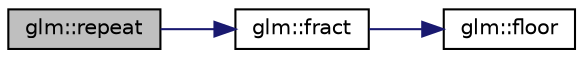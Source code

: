 digraph "glm::repeat"
{
  edge [fontname="Helvetica",fontsize="10",labelfontname="Helvetica",labelfontsize="10"];
  node [fontname="Helvetica",fontsize="10",shape=record];
  rankdir="LR";
  Node1 [label="glm::repeat",height=0.2,width=0.4,color="black", fillcolor="grey75", style="filled", fontcolor="black"];
  Node1 -> Node2 [color="midnightblue",fontsize="10",style="solid"];
  Node2 [label="glm::fract",height=0.2,width=0.4,color="black", fillcolor="white", style="filled",URL="$group__core__func__common.html#gad04ac2908d032d5518d5f6c8403dbc8b"];
  Node2 -> Node3 [color="midnightblue",fontsize="10",style="solid"];
  Node3 [label="glm::floor",height=0.2,width=0.4,color="black", fillcolor="white", style="filled",URL="$group__core__func__common.html#ga86350252cc9bf86421317460bbd1f21c"];
}
